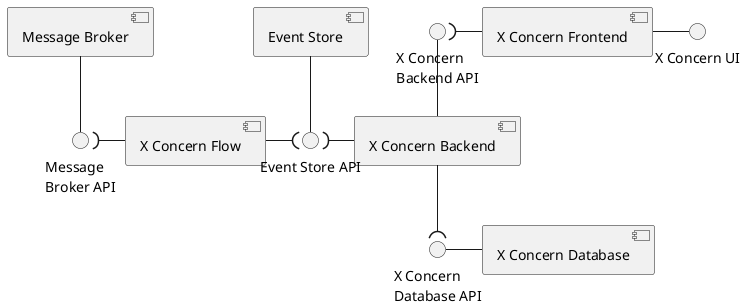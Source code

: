 @startuml alternative5

skinparam sequenceMessageAlign center
skinparam Shadowing false
skinparam componentStyle uml2
skinparam packageStyle rectangle

component "X Concern Frontend" as FRONT
component "X Concern Backend" as BACK
component "X Concern Database" as DB
component "Message Broker" as MB
component "X Concern Flow" as FLOW
component "Event Store" as SHAR

interface "Message\nBroker API" as MB_API
interface "X Concern\nDatabase API" as DB_API
interface "X Concern\nBackend API" as BACK_API
interface "X Concern UI" as FRONT_API
interface "Event Store API" as SHAR_API

SHAR -- SHAR_API
MB -- MB_API
DB_API - DB
BACK_API -- BACK
FRONT - FRONT_API

BACK_API )- FRONT
BACK --( DB_API
SHAR_API )- BACK
FLOW -( SHAR_API
MB_API )- FLOW

@enduml
